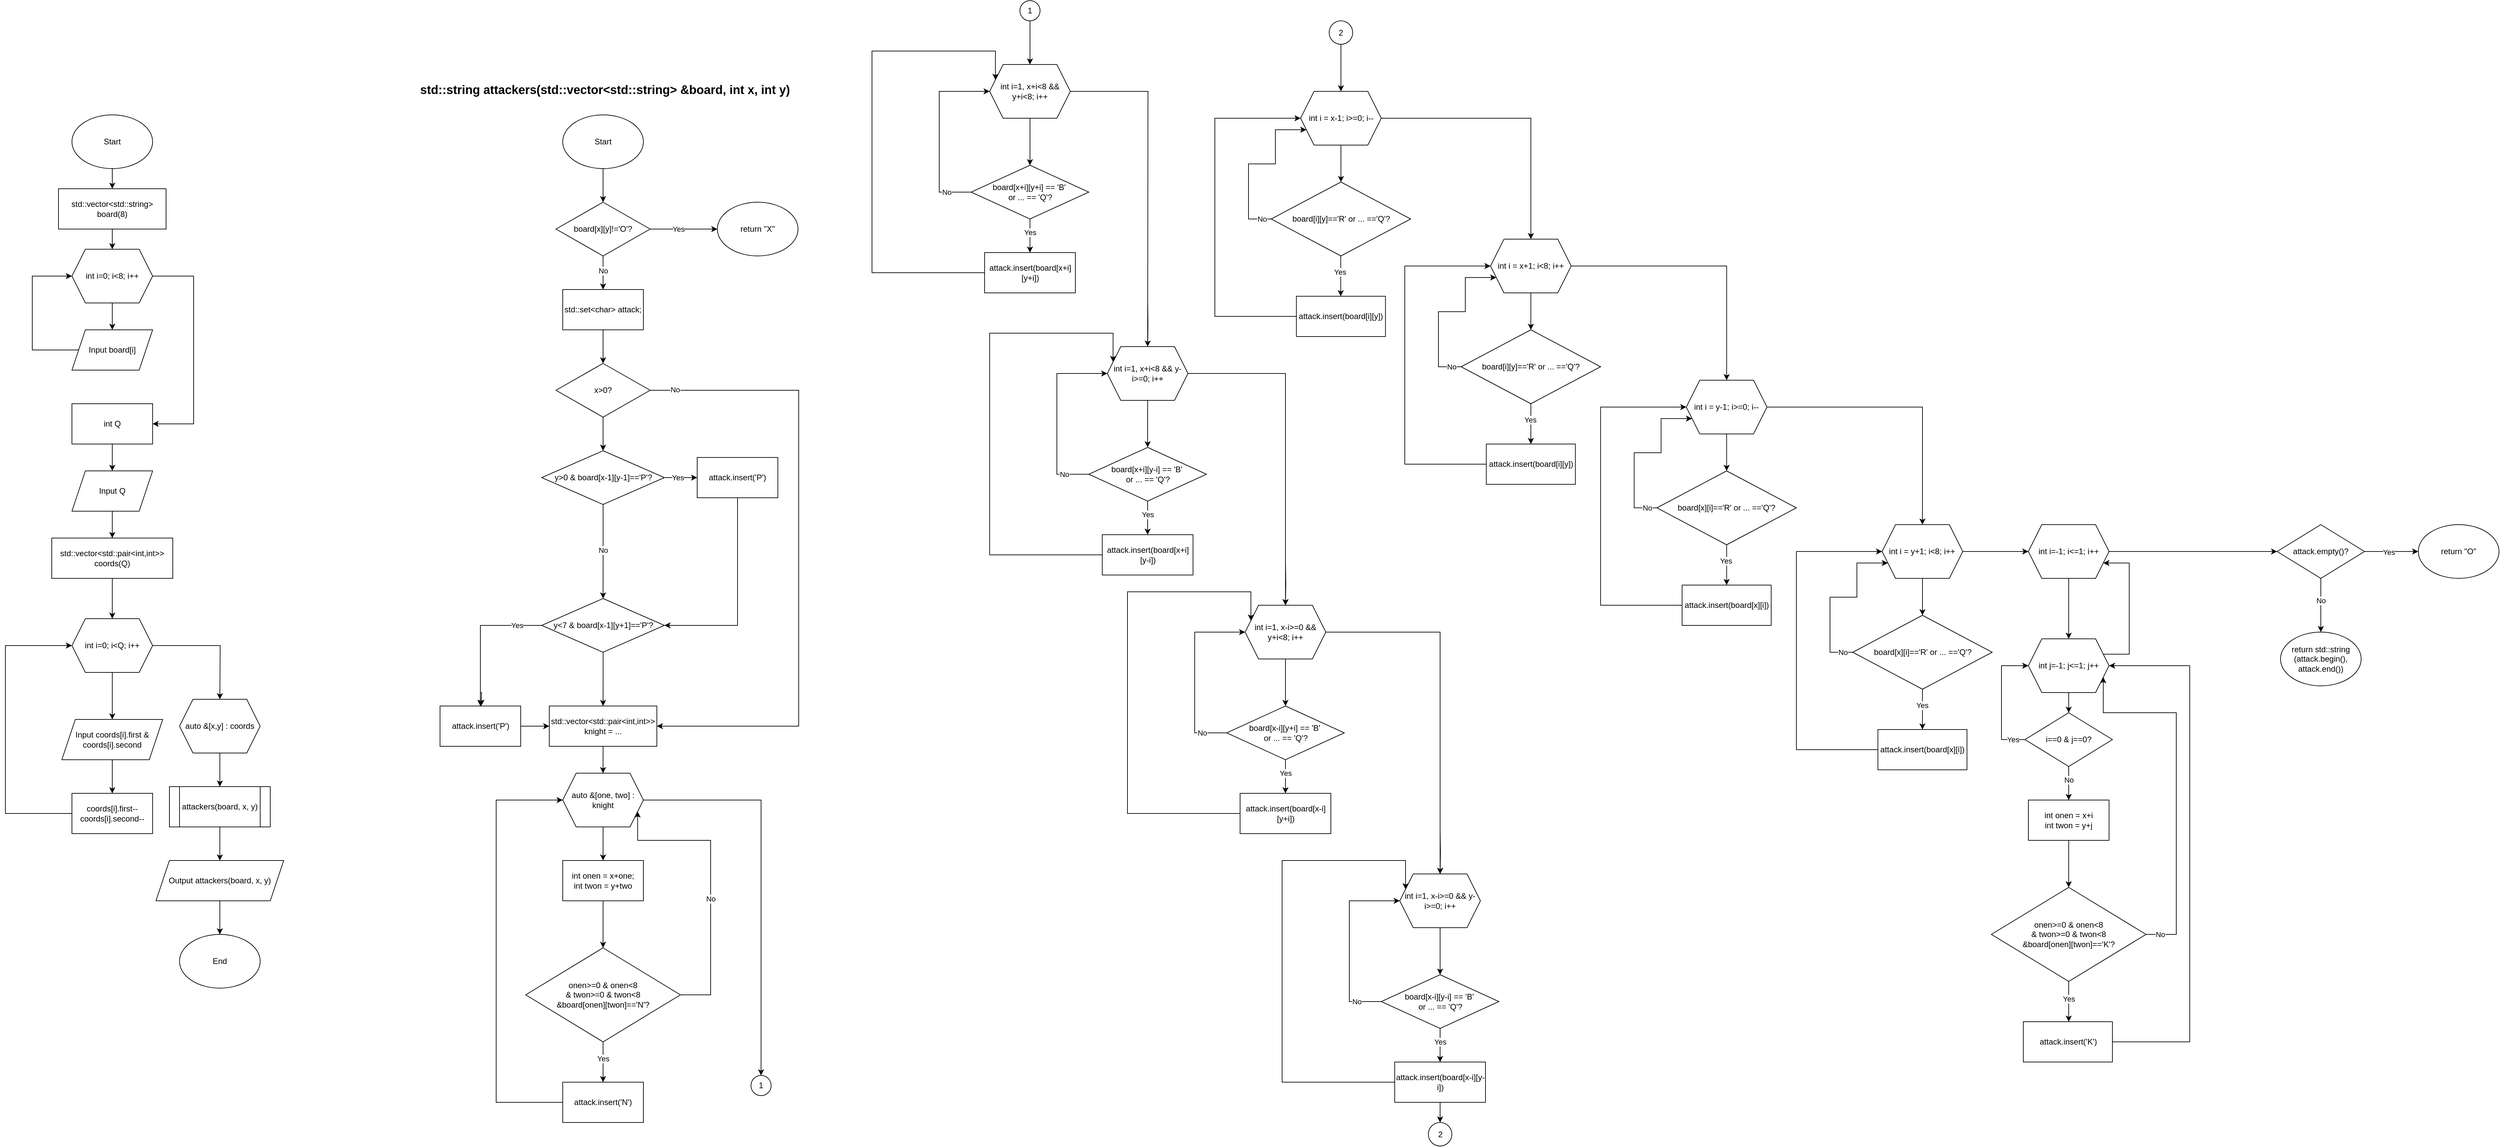 <mxfile version="24.8.8">
  <diagram name="Сторінка-1" id="0hdriCNylg0J70wgF8Mk">
    <mxGraphModel grid="1" page="1" gridSize="10" guides="1" tooltips="1" connect="1" arrows="1" fold="1" pageScale="1" pageWidth="827" pageHeight="1169" math="0" shadow="0">
      <root>
        <mxCell id="0" />
        <mxCell id="1" parent="0" />
        <mxCell id="BPXdv4qKAqIuUl87QLlF-4" value="" style="edgeStyle=orthogonalEdgeStyle;rounded=0;orthogonalLoop=1;jettySize=auto;html=1;entryX=0.5;entryY=0;entryDx=0;entryDy=0;" edge="1" parent="1" source="BPXdv4qKAqIuUl87QLlF-2" target="BPXdv4qKAqIuUl87QLlF-7">
          <mxGeometry relative="1" as="geometry" />
        </mxCell>
        <mxCell id="BPXdv4qKAqIuUl87QLlF-2" value="Start" style="ellipse;whiteSpace=wrap;html=1;" vertex="1" parent="1">
          <mxGeometry x="340" y="10" width="120" height="80" as="geometry" />
        </mxCell>
        <mxCell id="BPXdv4qKAqIuUl87QLlF-6" value="" style="edgeStyle=orthogonalEdgeStyle;rounded=0;orthogonalLoop=1;jettySize=auto;html=1;" edge="1" parent="1" source="BPXdv4qKAqIuUl87QLlF-3" target="BPXdv4qKAqIuUl87QLlF-5">
          <mxGeometry relative="1" as="geometry" />
        </mxCell>
        <mxCell id="BPXdv4qKAqIuUl87QLlF-10" style="edgeStyle=orthogonalEdgeStyle;rounded=0;orthogonalLoop=1;jettySize=auto;html=1;" edge="1" parent="1" source="BPXdv4qKAqIuUl87QLlF-3" target="BPXdv4qKAqIuUl87QLlF-11">
          <mxGeometry relative="1" as="geometry">
            <mxPoint x="440" y="480" as="targetPoint" />
            <Array as="points">
              <mxPoint x="521" y="250" />
            </Array>
          </mxGeometry>
        </mxCell>
        <mxCell id="BPXdv4qKAqIuUl87QLlF-3" value="int i=0; i&amp;lt;8; i++" style="shape=hexagon;perimeter=hexagonPerimeter2;whiteSpace=wrap;html=1;fixedSize=1;" vertex="1" parent="1">
          <mxGeometry x="340" y="210" width="120" height="80" as="geometry" />
        </mxCell>
        <mxCell id="BPXdv4qKAqIuUl87QLlF-9" style="edgeStyle=orthogonalEdgeStyle;rounded=0;orthogonalLoop=1;jettySize=auto;html=1;entryX=0;entryY=0.5;entryDx=0;entryDy=0;" edge="1" parent="1" source="BPXdv4qKAqIuUl87QLlF-5" target="BPXdv4qKAqIuUl87QLlF-3">
          <mxGeometry relative="1" as="geometry">
            <mxPoint x="280" y="240" as="targetPoint" />
            <Array as="points">
              <mxPoint x="281" y="360" />
              <mxPoint x="281" y="250" />
            </Array>
          </mxGeometry>
        </mxCell>
        <mxCell id="BPXdv4qKAqIuUl87QLlF-5" value="Input board[i]" style="shape=parallelogram;perimeter=parallelogramPerimeter;whiteSpace=wrap;html=1;fixedSize=1;" vertex="1" parent="1">
          <mxGeometry x="340" y="330" width="120" height="60" as="geometry" />
        </mxCell>
        <mxCell id="BPXdv4qKAqIuUl87QLlF-8" value="" style="edgeStyle=orthogonalEdgeStyle;rounded=0;orthogonalLoop=1;jettySize=auto;html=1;" edge="1" parent="1" source="BPXdv4qKAqIuUl87QLlF-7" target="BPXdv4qKAqIuUl87QLlF-3">
          <mxGeometry relative="1" as="geometry" />
        </mxCell>
        <mxCell id="BPXdv4qKAqIuUl87QLlF-7" value="std::vector&amp;lt;std::string&amp;gt; board(8)" style="rounded=0;whiteSpace=wrap;html=1;" vertex="1" parent="1">
          <mxGeometry x="320" y="120" width="160" height="60" as="geometry" />
        </mxCell>
        <mxCell id="BPXdv4qKAqIuUl87QLlF-13" value="" style="edgeStyle=orthogonalEdgeStyle;rounded=0;orthogonalLoop=1;jettySize=auto;html=1;" edge="1" parent="1" source="BPXdv4qKAqIuUl87QLlF-11" target="BPXdv4qKAqIuUl87QLlF-12">
          <mxGeometry relative="1" as="geometry" />
        </mxCell>
        <mxCell id="BPXdv4qKAqIuUl87QLlF-11" value="int Q" style="rounded=0;whiteSpace=wrap;html=1;" vertex="1" parent="1">
          <mxGeometry x="340" y="440" width="120" height="60" as="geometry" />
        </mxCell>
        <mxCell id="BPXdv4qKAqIuUl87QLlF-15" value="" style="edgeStyle=orthogonalEdgeStyle;rounded=0;orthogonalLoop=1;jettySize=auto;html=1;" edge="1" parent="1" source="BPXdv4qKAqIuUl87QLlF-12" target="BPXdv4qKAqIuUl87QLlF-14">
          <mxGeometry relative="1" as="geometry" />
        </mxCell>
        <mxCell id="BPXdv4qKAqIuUl87QLlF-12" value="Input Q" style="shape=parallelogram;perimeter=parallelogramPerimeter;whiteSpace=wrap;html=1;fixedSize=1;" vertex="1" parent="1">
          <mxGeometry x="340" y="540" width="120" height="60" as="geometry" />
        </mxCell>
        <mxCell id="BPXdv4qKAqIuUl87QLlF-17" value="" style="edgeStyle=orthogonalEdgeStyle;rounded=0;orthogonalLoop=1;jettySize=auto;html=1;" edge="1" parent="1" source="BPXdv4qKAqIuUl87QLlF-14" target="BPXdv4qKAqIuUl87QLlF-16">
          <mxGeometry relative="1" as="geometry" />
        </mxCell>
        <mxCell id="BPXdv4qKAqIuUl87QLlF-14" value="std::vector&amp;lt;std::pair&amp;lt;int,int&amp;gt;&amp;gt; coords(Q)" style="rounded=0;whiteSpace=wrap;html=1;" vertex="1" parent="1">
          <mxGeometry x="310" y="640" width="180" height="60" as="geometry" />
        </mxCell>
        <mxCell id="BPXdv4qKAqIuUl87QLlF-19" value="" style="edgeStyle=orthogonalEdgeStyle;rounded=0;orthogonalLoop=1;jettySize=auto;html=1;" edge="1" parent="1" source="BPXdv4qKAqIuUl87QLlF-16" target="BPXdv4qKAqIuUl87QLlF-18">
          <mxGeometry relative="1" as="geometry" />
        </mxCell>
        <mxCell id="BPXdv4qKAqIuUl87QLlF-23" style="edgeStyle=orthogonalEdgeStyle;rounded=0;orthogonalLoop=1;jettySize=auto;html=1;" edge="1" parent="1" source="BPXdv4qKAqIuUl87QLlF-16">
          <mxGeometry relative="1" as="geometry">
            <mxPoint x="560" y="880" as="targetPoint" />
          </mxGeometry>
        </mxCell>
        <mxCell id="BPXdv4qKAqIuUl87QLlF-16" value="int i=0; i&amp;lt;Q; i++" style="shape=hexagon;perimeter=hexagonPerimeter2;whiteSpace=wrap;html=1;fixedSize=1;" vertex="1" parent="1">
          <mxGeometry x="340" y="760" width="120" height="80" as="geometry" />
        </mxCell>
        <mxCell id="BPXdv4qKAqIuUl87QLlF-21" value="" style="edgeStyle=orthogonalEdgeStyle;rounded=0;orthogonalLoop=1;jettySize=auto;html=1;" edge="1" parent="1" source="BPXdv4qKAqIuUl87QLlF-18" target="BPXdv4qKAqIuUl87QLlF-20">
          <mxGeometry relative="1" as="geometry" />
        </mxCell>
        <mxCell id="BPXdv4qKAqIuUl87QLlF-18" value="Input coords[i].first &amp;amp; coords[i].second" style="shape=parallelogram;perimeter=parallelogramPerimeter;whiteSpace=wrap;html=1;fixedSize=1;" vertex="1" parent="1">
          <mxGeometry x="325" y="910" width="150" height="60" as="geometry" />
        </mxCell>
        <mxCell id="BPXdv4qKAqIuUl87QLlF-22" style="edgeStyle=orthogonalEdgeStyle;rounded=0;orthogonalLoop=1;jettySize=auto;html=1;entryX=0;entryY=0.5;entryDx=0;entryDy=0;" edge="1" parent="1" source="BPXdv4qKAqIuUl87QLlF-20" target="BPXdv4qKAqIuUl87QLlF-16">
          <mxGeometry relative="1" as="geometry">
            <mxPoint x="240" y="800" as="targetPoint" />
            <Array as="points">
              <mxPoint x="241" y="1050" />
              <mxPoint x="241" y="800" />
            </Array>
          </mxGeometry>
        </mxCell>
        <mxCell id="BPXdv4qKAqIuUl87QLlF-20" value="&lt;div&gt;coords[i].first--&lt;/div&gt;&lt;div&gt;coords[i].second--&lt;br&gt;&lt;/div&gt;" style="rounded=0;whiteSpace=wrap;html=1;" vertex="1" parent="1">
          <mxGeometry x="340" y="1020" width="120" height="60" as="geometry" />
        </mxCell>
        <mxCell id="BPXdv4qKAqIuUl87QLlF-25" style="edgeStyle=orthogonalEdgeStyle;rounded=0;orthogonalLoop=1;jettySize=auto;html=1;" edge="1" parent="1" source="BPXdv4qKAqIuUl87QLlF-24" target="BPXdv4qKAqIuUl87QLlF-26">
          <mxGeometry relative="1" as="geometry">
            <mxPoint x="560" y="1020" as="targetPoint" />
          </mxGeometry>
        </mxCell>
        <mxCell id="BPXdv4qKAqIuUl87QLlF-24" value="auto &amp;amp;[x,y] : coords" style="shape=hexagon;perimeter=hexagonPerimeter2;whiteSpace=wrap;html=1;fixedSize=1;" vertex="1" parent="1">
          <mxGeometry x="500" y="880" width="120" height="80" as="geometry" />
        </mxCell>
        <mxCell id="BPXdv4qKAqIuUl87QLlF-28" value="" style="edgeStyle=orthogonalEdgeStyle;rounded=0;orthogonalLoop=1;jettySize=auto;html=1;" edge="1" parent="1" source="BPXdv4qKAqIuUl87QLlF-26" target="BPXdv4qKAqIuUl87QLlF-27">
          <mxGeometry relative="1" as="geometry" />
        </mxCell>
        <mxCell id="BPXdv4qKAqIuUl87QLlF-26" value="attackers(board, x, y)" style="shape=process;whiteSpace=wrap;html=1;backgroundOutline=1;" vertex="1" parent="1">
          <mxGeometry x="485" y="1010" width="150" height="60" as="geometry" />
        </mxCell>
        <mxCell id="BPXdv4qKAqIuUl87QLlF-30" value="" style="edgeStyle=orthogonalEdgeStyle;rounded=0;orthogonalLoop=1;jettySize=auto;html=1;" edge="1" parent="1" source="BPXdv4qKAqIuUl87QLlF-27" target="BPXdv4qKAqIuUl87QLlF-29">
          <mxGeometry relative="1" as="geometry" />
        </mxCell>
        <mxCell id="BPXdv4qKAqIuUl87QLlF-27" value="Output&amp;nbsp;attackers(board, x, y) " style="shape=parallelogram;perimeter=parallelogramPerimeter;whiteSpace=wrap;html=1;fixedSize=1;" vertex="1" parent="1">
          <mxGeometry x="465" y="1120" width="190" height="60" as="geometry" />
        </mxCell>
        <mxCell id="BPXdv4qKAqIuUl87QLlF-29" value="End" style="ellipse;whiteSpace=wrap;html=1;" vertex="1" parent="1">
          <mxGeometry x="500" y="1230" width="120" height="80" as="geometry" />
        </mxCell>
        <mxCell id="BPXdv4qKAqIuUl87QLlF-31" value="&lt;font size=&quot;1&quot;&gt;&lt;b style=&quot;font-size: 18px;&quot;&gt;&amp;nbsp;std::string attackers(std::vector&amp;lt;std::string&amp;gt; &amp;amp;board, int x, int y)&lt;/b&gt;&lt;/font&gt;" style="text;html=1;align=center;verticalAlign=middle;resizable=0;points=[];autosize=1;strokeColor=none;fillColor=none;" vertex="1" parent="1">
          <mxGeometry x="840" y="-47" width="580" height="40" as="geometry" />
        </mxCell>
        <mxCell id="BPXdv4qKAqIuUl87QLlF-34" value="" style="edgeStyle=orthogonalEdgeStyle;rounded=0;orthogonalLoop=1;jettySize=auto;html=1;" edge="1" parent="1" source="BPXdv4qKAqIuUl87QLlF-32" target="BPXdv4qKAqIuUl87QLlF-33">
          <mxGeometry relative="1" as="geometry" />
        </mxCell>
        <mxCell id="BPXdv4qKAqIuUl87QLlF-32" value="Start" style="ellipse;whiteSpace=wrap;html=1;" vertex="1" parent="1">
          <mxGeometry x="1070" y="10" width="120" height="80" as="geometry" />
        </mxCell>
        <mxCell id="BPXdv4qKAqIuUl87QLlF-35" style="edgeStyle=orthogonalEdgeStyle;rounded=0;orthogonalLoop=1;jettySize=auto;html=1;" edge="1" parent="1" source="BPXdv4qKAqIuUl87QLlF-33">
          <mxGeometry relative="1" as="geometry">
            <mxPoint x="1300" y="180" as="targetPoint" />
          </mxGeometry>
        </mxCell>
        <mxCell id="BPXdv4qKAqIuUl87QLlF-37" value="Yes" style="edgeLabel;html=1;align=center;verticalAlign=middle;resizable=0;points=[];" connectable="0" vertex="1" parent="BPXdv4qKAqIuUl87QLlF-35">
          <mxGeometry x="-0.164" relative="1" as="geometry">
            <mxPoint as="offset" />
          </mxGeometry>
        </mxCell>
        <mxCell id="BPXdv4qKAqIuUl87QLlF-39" value="" style="edgeStyle=orthogonalEdgeStyle;rounded=0;orthogonalLoop=1;jettySize=auto;html=1;" edge="1" parent="1" source="BPXdv4qKAqIuUl87QLlF-33" target="BPXdv4qKAqIuUl87QLlF-38">
          <mxGeometry relative="1" as="geometry" />
        </mxCell>
        <mxCell id="BPXdv4qKAqIuUl87QLlF-40" value="No" style="edgeLabel;html=1;align=center;verticalAlign=middle;resizable=0;points=[];" connectable="0" vertex="1" parent="BPXdv4qKAqIuUl87QLlF-39">
          <mxGeometry x="-0.12" relative="1" as="geometry">
            <mxPoint as="offset" />
          </mxGeometry>
        </mxCell>
        <mxCell id="BPXdv4qKAqIuUl87QLlF-33" value="board[x][y]!=&#39;O&#39;?" style="rhombus;whiteSpace=wrap;html=1;" vertex="1" parent="1">
          <mxGeometry x="1060" y="140" width="140" height="80" as="geometry" />
        </mxCell>
        <mxCell id="BPXdv4qKAqIuUl87QLlF-36" value="return &quot;X&quot;" style="ellipse;whiteSpace=wrap;html=1;" vertex="1" parent="1">
          <mxGeometry x="1300" y="140" width="120" height="80" as="geometry" />
        </mxCell>
        <mxCell id="BPXdv4qKAqIuUl87QLlF-42" value="" style="edgeStyle=orthogonalEdgeStyle;rounded=0;orthogonalLoop=1;jettySize=auto;html=1;" edge="1" parent="1" source="BPXdv4qKAqIuUl87QLlF-38" target="BPXdv4qKAqIuUl87QLlF-41">
          <mxGeometry relative="1" as="geometry" />
        </mxCell>
        <mxCell id="BPXdv4qKAqIuUl87QLlF-38" value="std::set&amp;lt;char&amp;gt; attack;" style="rounded=0;whiteSpace=wrap;html=1;" vertex="1" parent="1">
          <mxGeometry x="1070" y="270" width="120" height="60" as="geometry" />
        </mxCell>
        <mxCell id="BPXdv4qKAqIuUl87QLlF-44" style="edgeStyle=orthogonalEdgeStyle;rounded=0;orthogonalLoop=1;jettySize=auto;html=1;entryX=0.5;entryY=0;entryDx=0;entryDy=0;" edge="1" parent="1" source="BPXdv4qKAqIuUl87QLlF-41" target="BPXdv4qKAqIuUl87QLlF-43">
          <mxGeometry relative="1" as="geometry" />
        </mxCell>
        <mxCell id="I1TNnB7yJvNzlQKoEvI7-1" style="edgeStyle=orthogonalEdgeStyle;rounded=0;orthogonalLoop=1;jettySize=auto;html=1;entryX=1;entryY=0.5;entryDx=0;entryDy=0;" edge="1" parent="1" source="BPXdv4qKAqIuUl87QLlF-41" target="BPXdv4qKAqIuUl87QLlF-57">
          <mxGeometry relative="1" as="geometry">
            <mxPoint x="1420" y="940" as="targetPoint" />
            <Array as="points">
              <mxPoint x="1421" y="420" />
              <mxPoint x="1421" y="920" />
            </Array>
          </mxGeometry>
        </mxCell>
        <mxCell id="I1TNnB7yJvNzlQKoEvI7-2" value="No" style="edgeLabel;html=1;align=center;verticalAlign=middle;resizable=0;points=[];" connectable="0" vertex="1" parent="I1TNnB7yJvNzlQKoEvI7-1">
          <mxGeometry x="-0.922" y="1" relative="1" as="geometry">
            <mxPoint as="offset" />
          </mxGeometry>
        </mxCell>
        <mxCell id="BPXdv4qKAqIuUl87QLlF-41" value="x&amp;gt;0?" style="rhombus;whiteSpace=wrap;html=1;" vertex="1" parent="1">
          <mxGeometry x="1060" y="380" width="140" height="80" as="geometry" />
        </mxCell>
        <mxCell id="BPXdv4qKAqIuUl87QLlF-45" style="edgeStyle=orthogonalEdgeStyle;rounded=0;orthogonalLoop=1;jettySize=auto;html=1;" edge="1" parent="1" source="BPXdv4qKAqIuUl87QLlF-43" target="BPXdv4qKAqIuUl87QLlF-46">
          <mxGeometry relative="1" as="geometry">
            <mxPoint x="1280" y="550" as="targetPoint" />
          </mxGeometry>
        </mxCell>
        <mxCell id="BPXdv4qKAqIuUl87QLlF-51" value="Yes" style="edgeLabel;html=1;align=center;verticalAlign=middle;resizable=0;points=[];" connectable="0" vertex="1" parent="BPXdv4qKAqIuUl87QLlF-45">
          <mxGeometry x="-0.19" relative="1" as="geometry">
            <mxPoint as="offset" />
          </mxGeometry>
        </mxCell>
        <mxCell id="BPXdv4qKAqIuUl87QLlF-48" style="edgeStyle=orthogonalEdgeStyle;rounded=0;orthogonalLoop=1;jettySize=auto;html=1;" edge="1" parent="1" source="BPXdv4qKAqIuUl87QLlF-43">
          <mxGeometry relative="1" as="geometry">
            <mxPoint x="1130" y="730" as="targetPoint" />
          </mxGeometry>
        </mxCell>
        <mxCell id="BPXdv4qKAqIuUl87QLlF-50" value="No" style="edgeLabel;html=1;align=center;verticalAlign=middle;resizable=0;points=[];" connectable="0" vertex="1" parent="BPXdv4qKAqIuUl87QLlF-48">
          <mxGeometry x="-0.031" relative="1" as="geometry">
            <mxPoint as="offset" />
          </mxGeometry>
        </mxCell>
        <mxCell id="BPXdv4qKAqIuUl87QLlF-43" value="y&amp;gt;0 &amp;amp; board[x-1][y-1]==&#39;P&#39;?" style="rhombus;whiteSpace=wrap;html=1;" vertex="1" parent="1">
          <mxGeometry x="1038.75" y="510" width="182.5" height="80" as="geometry" />
        </mxCell>
        <mxCell id="BPXdv4qKAqIuUl87QLlF-47" style="edgeStyle=orthogonalEdgeStyle;rounded=0;orthogonalLoop=1;jettySize=auto;html=1;entryX=1;entryY=0.5;entryDx=0;entryDy=0;" edge="1" parent="1" source="BPXdv4qKAqIuUl87QLlF-46" target="BPXdv4qKAqIuUl87QLlF-49">
          <mxGeometry relative="1" as="geometry">
            <mxPoint x="1330" y="760" as="targetPoint" />
            <Array as="points">
              <mxPoint x="1330" y="770" />
            </Array>
          </mxGeometry>
        </mxCell>
        <mxCell id="BPXdv4qKAqIuUl87QLlF-46" value="attack.insert(&#39;P&#39;)" style="rounded=0;whiteSpace=wrap;html=1;" vertex="1" parent="1">
          <mxGeometry x="1270" y="520" width="120" height="60" as="geometry" />
        </mxCell>
        <mxCell id="BPXdv4qKAqIuUl87QLlF-52" style="edgeStyle=orthogonalEdgeStyle;rounded=0;orthogonalLoop=1;jettySize=auto;html=1;" edge="1" parent="1" source="BPXdv4qKAqIuUl87QLlF-53">
          <mxGeometry relative="1" as="geometry">
            <mxPoint x="948.75" y="890" as="targetPoint" />
          </mxGeometry>
        </mxCell>
        <mxCell id="BPXdv4qKAqIuUl87QLlF-56" style="edgeStyle=orthogonalEdgeStyle;rounded=0;orthogonalLoop=1;jettySize=auto;html=1;" edge="1" parent="1" source="BPXdv4qKAqIuUl87QLlF-49">
          <mxGeometry relative="1" as="geometry">
            <mxPoint x="1130" y="890" as="targetPoint" />
          </mxGeometry>
        </mxCell>
        <mxCell id="BPXdv4qKAqIuUl87QLlF-49" value="y&amp;lt;7 &amp;amp; board[x-1][y+1]==&#39;P&#39;?" style="rhombus;whiteSpace=wrap;html=1;" vertex="1" parent="1">
          <mxGeometry x="1038.75" y="730" width="182.5" height="80" as="geometry" />
        </mxCell>
        <mxCell id="BPXdv4qKAqIuUl87QLlF-54" value="" style="edgeStyle=orthogonalEdgeStyle;rounded=0;orthogonalLoop=1;jettySize=auto;html=1;exitX=0;exitY=0.5;exitDx=0;exitDy=0;" edge="1" parent="1" source="BPXdv4qKAqIuUl87QLlF-49" target="BPXdv4qKAqIuUl87QLlF-53">
          <mxGeometry relative="1" as="geometry">
            <mxPoint x="948.75" y="890" as="targetPoint" />
            <mxPoint x="1007.5" y="770" as="sourcePoint" />
          </mxGeometry>
        </mxCell>
        <mxCell id="BPXdv4qKAqIuUl87QLlF-55" value="Yes" style="edgeLabel;html=1;align=center;verticalAlign=middle;resizable=0;points=[];" connectable="0" vertex="1" parent="BPXdv4qKAqIuUl87QLlF-54">
          <mxGeometry x="-0.647" relative="1" as="geometry">
            <mxPoint as="offset" />
          </mxGeometry>
        </mxCell>
        <mxCell id="BPXdv4qKAqIuUl87QLlF-58" value="" style="edgeStyle=orthogonalEdgeStyle;rounded=0;orthogonalLoop=1;jettySize=auto;html=1;entryX=0;entryY=0.5;entryDx=0;entryDy=0;" edge="1" parent="1" source="BPXdv4qKAqIuUl87QLlF-53" target="BPXdv4qKAqIuUl87QLlF-57">
          <mxGeometry relative="1" as="geometry">
            <mxPoint x="1039" y="920" as="targetPoint" />
          </mxGeometry>
        </mxCell>
        <mxCell id="BPXdv4qKAqIuUl87QLlF-53" value="attack.insert(&#39;P&#39;)" style="rounded=0;whiteSpace=wrap;html=1;" vertex="1" parent="1">
          <mxGeometry x="887.5" y="890" width="120" height="60" as="geometry" />
        </mxCell>
        <mxCell id="BPXdv4qKAqIuUl87QLlF-60" value="" style="edgeStyle=orthogonalEdgeStyle;rounded=0;orthogonalLoop=1;jettySize=auto;html=1;" edge="1" parent="1" source="BPXdv4qKAqIuUl87QLlF-57" target="BPXdv4qKAqIuUl87QLlF-59">
          <mxGeometry relative="1" as="geometry" />
        </mxCell>
        <mxCell id="BPXdv4qKAqIuUl87QLlF-57" value="std::vector&amp;lt;std::pair&amp;lt;int,int&amp;gt;&amp;gt; knight = ..." style="rounded=0;whiteSpace=wrap;html=1;" vertex="1" parent="1">
          <mxGeometry x="1050" y="890" width="160" height="60" as="geometry" />
        </mxCell>
        <mxCell id="BPXdv4qKAqIuUl87QLlF-61" style="edgeStyle=orthogonalEdgeStyle;rounded=0;orthogonalLoop=1;jettySize=auto;html=1;" edge="1" parent="1" source="BPXdv4qKAqIuUl87QLlF-59" target="BPXdv4qKAqIuUl87QLlF-62">
          <mxGeometry relative="1" as="geometry">
            <mxPoint x="1130" y="1140" as="targetPoint" />
          </mxGeometry>
        </mxCell>
        <mxCell id="BPXdv4qKAqIuUl87QLlF-71" style="edgeStyle=orthogonalEdgeStyle;rounded=0;orthogonalLoop=1;jettySize=auto;html=1;" edge="1" parent="1" source="BPXdv4qKAqIuUl87QLlF-59" target="BPXdv4qKAqIuUl87QLlF-72">
          <mxGeometry relative="1" as="geometry">
            <mxPoint x="1370" y="1470" as="targetPoint" />
          </mxGeometry>
        </mxCell>
        <mxCell id="BPXdv4qKAqIuUl87QLlF-59" value="auto &amp;amp;[one, two] : knight" style="shape=hexagon;perimeter=hexagonPerimeter2;whiteSpace=wrap;html=1;fixedSize=1;" vertex="1" parent="1">
          <mxGeometry x="1070" y="990" width="120" height="80" as="geometry" />
        </mxCell>
        <mxCell id="BPXdv4qKAqIuUl87QLlF-63" style="edgeStyle=orthogonalEdgeStyle;rounded=0;orthogonalLoop=1;jettySize=auto;html=1;" edge="1" parent="1" source="BPXdv4qKAqIuUl87QLlF-62">
          <mxGeometry relative="1" as="geometry">
            <mxPoint x="1130" y="1250" as="targetPoint" />
          </mxGeometry>
        </mxCell>
        <mxCell id="BPXdv4qKAqIuUl87QLlF-62" value="&lt;div&gt;int onen = x+one;&lt;/div&gt;&lt;div&gt;int twon = y+two&lt;br&gt;&lt;/div&gt;" style="rounded=0;whiteSpace=wrap;html=1;" vertex="1" parent="1">
          <mxGeometry x="1070" y="1120" width="120" height="60" as="geometry" />
        </mxCell>
        <mxCell id="BPXdv4qKAqIuUl87QLlF-65" style="edgeStyle=orthogonalEdgeStyle;rounded=0;orthogonalLoop=1;jettySize=auto;html=1;" edge="1" parent="1" source="BPXdv4qKAqIuUl87QLlF-64">
          <mxGeometry relative="1" as="geometry">
            <mxPoint x="1130" y="1450" as="targetPoint" />
          </mxGeometry>
        </mxCell>
        <mxCell id="BPXdv4qKAqIuUl87QLlF-69" value="Yes" style="edgeLabel;html=1;align=center;verticalAlign=middle;resizable=0;points=[];" connectable="0" vertex="1" parent="BPXdv4qKAqIuUl87QLlF-65">
          <mxGeometry x="-0.174" relative="1" as="geometry">
            <mxPoint as="offset" />
          </mxGeometry>
        </mxCell>
        <mxCell id="BPXdv4qKAqIuUl87QLlF-68" style="edgeStyle=orthogonalEdgeStyle;rounded=0;orthogonalLoop=1;jettySize=auto;html=1;entryX=1;entryY=0.75;entryDx=0;entryDy=0;" edge="1" parent="1" source="BPXdv4qKAqIuUl87QLlF-64" target="BPXdv4qKAqIuUl87QLlF-59">
          <mxGeometry relative="1" as="geometry">
            <Array as="points">
              <mxPoint x="1290" y="1320" />
              <mxPoint x="1290" y="1090" />
              <mxPoint x="1181" y="1090" />
            </Array>
          </mxGeometry>
        </mxCell>
        <mxCell id="BPXdv4qKAqIuUl87QLlF-70" value="No" style="edgeLabel;html=1;align=center;verticalAlign=middle;resizable=0;points=[];" connectable="0" vertex="1" parent="BPXdv4qKAqIuUl87QLlF-68">
          <mxGeometry x="-0.117" relative="1" as="geometry">
            <mxPoint as="offset" />
          </mxGeometry>
        </mxCell>
        <mxCell id="BPXdv4qKAqIuUl87QLlF-64" value="&lt;div&gt;onen&amp;gt;=0 &amp;amp; onen&amp;lt;8&lt;/div&gt;&lt;div&gt;&amp;amp; twon&amp;gt;=0 &amp;amp; twon&amp;lt;8&lt;/div&gt;&lt;div&gt;&amp;amp;board[onen][twon]==&#39;N&#39;?&lt;br&gt;&lt;/div&gt;" style="rhombus;whiteSpace=wrap;html=1;" vertex="1" parent="1">
          <mxGeometry x="1015" y="1250" width="230" height="140" as="geometry" />
        </mxCell>
        <mxCell id="BPXdv4qKAqIuUl87QLlF-67" style="edgeStyle=orthogonalEdgeStyle;rounded=0;orthogonalLoop=1;jettySize=auto;html=1;entryX=0;entryY=0.5;entryDx=0;entryDy=0;" edge="1" parent="1" source="BPXdv4qKAqIuUl87QLlF-66" target="BPXdv4qKAqIuUl87QLlF-59">
          <mxGeometry relative="1" as="geometry">
            <mxPoint x="970" y="1040" as="targetPoint" />
            <Array as="points">
              <mxPoint x="971" y="1480" />
              <mxPoint x="971" y="1030" />
            </Array>
          </mxGeometry>
        </mxCell>
        <mxCell id="BPXdv4qKAqIuUl87QLlF-66" value="attack.insert(&#39;N&#39;)" style="rounded=0;whiteSpace=wrap;html=1;" vertex="1" parent="1">
          <mxGeometry x="1070" y="1450" width="120" height="60" as="geometry" />
        </mxCell>
        <mxCell id="BPXdv4qKAqIuUl87QLlF-72" value="1" style="ellipse;whiteSpace=wrap;html=1;aspect=fixed;" vertex="1" parent="1">
          <mxGeometry x="1350" y="1440" width="30" height="30" as="geometry" />
        </mxCell>
        <mxCell id="BPXdv4qKAqIuUl87QLlF-76" value="" style="edgeStyle=orthogonalEdgeStyle;rounded=0;orthogonalLoop=1;jettySize=auto;html=1;" edge="1" parent="1" source="BPXdv4qKAqIuUl87QLlF-74" target="BPXdv4qKAqIuUl87QLlF-75">
          <mxGeometry relative="1" as="geometry" />
        </mxCell>
        <mxCell id="BPXdv4qKAqIuUl87QLlF-74" value="1" style="ellipse;whiteSpace=wrap;html=1;aspect=fixed;" vertex="1" parent="1">
          <mxGeometry x="1750" y="-160" width="30" height="30" as="geometry" />
        </mxCell>
        <mxCell id="BPXdv4qKAqIuUl87QLlF-77" style="edgeStyle=orthogonalEdgeStyle;rounded=0;orthogonalLoop=1;jettySize=auto;html=1;" edge="1" parent="1" source="BPXdv4qKAqIuUl87QLlF-75">
          <mxGeometry relative="1" as="geometry">
            <mxPoint x="1765" y="85" as="targetPoint" />
          </mxGeometry>
        </mxCell>
        <mxCell id="BPXdv4qKAqIuUl87QLlF-85" style="edgeStyle=orthogonalEdgeStyle;rounded=0;orthogonalLoop=1;jettySize=auto;html=1;" edge="1" parent="1" source="BPXdv4qKAqIuUl87QLlF-75">
          <mxGeometry relative="1" as="geometry">
            <mxPoint x="1940.0" y="365" as="targetPoint" />
          </mxGeometry>
        </mxCell>
        <mxCell id="BPXdv4qKAqIuUl87QLlF-75" value="int i=1, x+i&amp;lt;8 &amp;amp;&amp;amp; y+i&amp;lt;8; i++" style="shape=hexagon;perimeter=hexagonPerimeter2;whiteSpace=wrap;html=1;fixedSize=1;" vertex="1" parent="1">
          <mxGeometry x="1705" y="-65" width="120" height="80" as="geometry" />
        </mxCell>
        <mxCell id="BPXdv4qKAqIuUl87QLlF-79" style="edgeStyle=orthogonalEdgeStyle;rounded=0;orthogonalLoop=1;jettySize=auto;html=1;" edge="1" parent="1" source="BPXdv4qKAqIuUl87QLlF-78">
          <mxGeometry relative="1" as="geometry">
            <mxPoint x="1765" y="215" as="targetPoint" />
          </mxGeometry>
        </mxCell>
        <mxCell id="BPXdv4qKAqIuUl87QLlF-84" value="Yes" style="edgeLabel;html=1;align=center;verticalAlign=middle;resizable=0;points=[];" connectable="0" vertex="1" parent="BPXdv4qKAqIuUl87QLlF-79">
          <mxGeometry x="-0.226" relative="1" as="geometry">
            <mxPoint as="offset" />
          </mxGeometry>
        </mxCell>
        <mxCell id="BPXdv4qKAqIuUl87QLlF-81" style="edgeStyle=orthogonalEdgeStyle;rounded=0;orthogonalLoop=1;jettySize=auto;html=1;entryX=0;entryY=0.5;entryDx=0;entryDy=0;" edge="1" parent="1" source="BPXdv4qKAqIuUl87QLlF-78" target="BPXdv4qKAqIuUl87QLlF-75">
          <mxGeometry relative="1" as="geometry">
            <mxPoint x="1650" y="-25" as="targetPoint" />
            <Array as="points">
              <mxPoint x="1630" y="125" />
              <mxPoint x="1630" y="-25" />
            </Array>
          </mxGeometry>
        </mxCell>
        <mxCell id="BPXdv4qKAqIuUl87QLlF-83" value="No" style="edgeLabel;html=1;align=center;verticalAlign=middle;resizable=0;points=[];" connectable="0" vertex="1" parent="BPXdv4qKAqIuUl87QLlF-81">
          <mxGeometry x="-0.727" relative="1" as="geometry">
            <mxPoint as="offset" />
          </mxGeometry>
        </mxCell>
        <mxCell id="BPXdv4qKAqIuUl87QLlF-78" value="&lt;div&gt;board[x+i][y+i] == &#39;B&#39;&amp;nbsp;&lt;/div&gt;&lt;div&gt;or ... == &#39;Q&#39;?&lt;/div&gt;" style="rhombus;whiteSpace=wrap;html=1;" vertex="1" parent="1">
          <mxGeometry x="1677.5" y="85" width="175" height="80" as="geometry" />
        </mxCell>
        <mxCell id="BPXdv4qKAqIuUl87QLlF-82" style="edgeStyle=orthogonalEdgeStyle;rounded=0;orthogonalLoop=1;jettySize=auto;html=1;entryX=0;entryY=0.25;entryDx=0;entryDy=0;" edge="1" parent="1" source="BPXdv4qKAqIuUl87QLlF-80" target="BPXdv4qKAqIuUl87QLlF-75">
          <mxGeometry relative="1" as="geometry">
            <mxPoint x="1580" y="-125" as="targetPoint" />
            <Array as="points">
              <mxPoint x="1530" y="245" />
              <mxPoint x="1530" y="-85" />
              <mxPoint x="1714" y="-85" />
            </Array>
          </mxGeometry>
        </mxCell>
        <mxCell id="BPXdv4qKAqIuUl87QLlF-80" value="attack.insert(board[x+i][y+i])" style="rounded=0;whiteSpace=wrap;html=1;" vertex="1" parent="1">
          <mxGeometry x="1697.5" y="215" width="135" height="60" as="geometry" />
        </mxCell>
        <mxCell id="BPXdv4qKAqIuUl87QLlF-86" value="" style="edgeStyle=orthogonalEdgeStyle;rounded=0;orthogonalLoop=1;jettySize=auto;html=1;" edge="1" parent="1" target="BPXdv4qKAqIuUl87QLlF-88">
          <mxGeometry relative="1" as="geometry">
            <mxPoint x="1940" y="290" as="sourcePoint" />
          </mxGeometry>
        </mxCell>
        <mxCell id="BPXdv4qKAqIuUl87QLlF-87" style="edgeStyle=orthogonalEdgeStyle;rounded=0;orthogonalLoop=1;jettySize=auto;html=1;" edge="1" parent="1" source="BPXdv4qKAqIuUl87QLlF-88">
          <mxGeometry relative="1" as="geometry">
            <mxPoint x="1940" y="505" as="targetPoint" />
          </mxGeometry>
        </mxCell>
        <mxCell id="BPXdv4qKAqIuUl87QLlF-106" style="edgeStyle=orthogonalEdgeStyle;rounded=0;orthogonalLoop=1;jettySize=auto;html=1;entryX=0.5;entryY=0;entryDx=0;entryDy=0;" edge="1" parent="1" source="BPXdv4qKAqIuUl87QLlF-88" target="BPXdv4qKAqIuUl87QLlF-98">
          <mxGeometry relative="1" as="geometry" />
        </mxCell>
        <mxCell id="BPXdv4qKAqIuUl87QLlF-88" value="int i=1, x+i&amp;lt;8 &amp;amp;&amp;amp; y-i&amp;gt;=0; i++" style="shape=hexagon;perimeter=hexagonPerimeter2;whiteSpace=wrap;html=1;fixedSize=1;" vertex="1" parent="1">
          <mxGeometry x="1880" y="355" width="120" height="80" as="geometry" />
        </mxCell>
        <mxCell id="BPXdv4qKAqIuUl87QLlF-89" style="edgeStyle=orthogonalEdgeStyle;rounded=0;orthogonalLoop=1;jettySize=auto;html=1;" edge="1" parent="1" source="BPXdv4qKAqIuUl87QLlF-93">
          <mxGeometry relative="1" as="geometry">
            <mxPoint x="1940" y="635" as="targetPoint" />
          </mxGeometry>
        </mxCell>
        <mxCell id="BPXdv4qKAqIuUl87QLlF-90" value="Yes" style="edgeLabel;html=1;align=center;verticalAlign=middle;resizable=0;points=[];" connectable="0" vertex="1" parent="BPXdv4qKAqIuUl87QLlF-89">
          <mxGeometry x="-0.226" relative="1" as="geometry">
            <mxPoint as="offset" />
          </mxGeometry>
        </mxCell>
        <mxCell id="BPXdv4qKAqIuUl87QLlF-91" style="edgeStyle=orthogonalEdgeStyle;rounded=0;orthogonalLoop=1;jettySize=auto;html=1;entryX=0;entryY=0.5;entryDx=0;entryDy=0;" edge="1" parent="1" source="BPXdv4qKAqIuUl87QLlF-93" target="BPXdv4qKAqIuUl87QLlF-88">
          <mxGeometry relative="1" as="geometry">
            <mxPoint x="1825" y="395" as="targetPoint" />
            <Array as="points">
              <mxPoint x="1805" y="545" />
              <mxPoint x="1805" y="395" />
            </Array>
          </mxGeometry>
        </mxCell>
        <mxCell id="BPXdv4qKAqIuUl87QLlF-92" value="No" style="edgeLabel;html=1;align=center;verticalAlign=middle;resizable=0;points=[];" connectable="0" vertex="1" parent="BPXdv4qKAqIuUl87QLlF-91">
          <mxGeometry x="-0.727" relative="1" as="geometry">
            <mxPoint as="offset" />
          </mxGeometry>
        </mxCell>
        <mxCell id="BPXdv4qKAqIuUl87QLlF-93" value="&lt;div&gt;board[x+i][y-i] == &#39;B&#39;&amp;nbsp;&lt;/div&gt;&lt;div&gt;or ... == &#39;Q&#39;?&lt;/div&gt;" style="rhombus;whiteSpace=wrap;html=1;" vertex="1" parent="1">
          <mxGeometry x="1852.5" y="505" width="175" height="80" as="geometry" />
        </mxCell>
        <mxCell id="BPXdv4qKAqIuUl87QLlF-94" style="edgeStyle=orthogonalEdgeStyle;rounded=0;orthogonalLoop=1;jettySize=auto;html=1;entryX=0;entryY=0.25;entryDx=0;entryDy=0;" edge="1" parent="1" source="BPXdv4qKAqIuUl87QLlF-95" target="BPXdv4qKAqIuUl87QLlF-88">
          <mxGeometry relative="1" as="geometry">
            <mxPoint x="1755" y="295" as="targetPoint" />
            <Array as="points">
              <mxPoint x="1705" y="665" />
              <mxPoint x="1705" y="335" />
              <mxPoint x="1889" y="335" />
            </Array>
          </mxGeometry>
        </mxCell>
        <mxCell id="BPXdv4qKAqIuUl87QLlF-95" value="attack.insert(board[x+i][y-i])" style="rounded=0;whiteSpace=wrap;html=1;" vertex="1" parent="1">
          <mxGeometry x="1872.5" y="635" width="135" height="60" as="geometry" />
        </mxCell>
        <mxCell id="BPXdv4qKAqIuUl87QLlF-96" value="" style="edgeStyle=orthogonalEdgeStyle;rounded=0;orthogonalLoop=1;jettySize=auto;html=1;" edge="1" parent="1" target="BPXdv4qKAqIuUl87QLlF-98">
          <mxGeometry relative="1" as="geometry">
            <mxPoint x="2145" y="675" as="sourcePoint" />
          </mxGeometry>
        </mxCell>
        <mxCell id="BPXdv4qKAqIuUl87QLlF-97" style="edgeStyle=orthogonalEdgeStyle;rounded=0;orthogonalLoop=1;jettySize=auto;html=1;" edge="1" parent="1" source="BPXdv4qKAqIuUl87QLlF-98">
          <mxGeometry relative="1" as="geometry">
            <mxPoint x="2145" y="890" as="targetPoint" />
          </mxGeometry>
        </mxCell>
        <mxCell id="BPXdv4qKAqIuUl87QLlF-117" style="edgeStyle=orthogonalEdgeStyle;rounded=0;orthogonalLoop=1;jettySize=auto;html=1;entryX=0.5;entryY=0;entryDx=0;entryDy=0;" edge="1" parent="1" source="BPXdv4qKAqIuUl87QLlF-98" target="BPXdv4qKAqIuUl87QLlF-109">
          <mxGeometry relative="1" as="geometry" />
        </mxCell>
        <mxCell id="BPXdv4qKAqIuUl87QLlF-98" value="int i=1, x-i&amp;gt;=0 &amp;amp;&amp;amp; y+i&amp;lt;8; i++" style="shape=hexagon;perimeter=hexagonPerimeter2;whiteSpace=wrap;html=1;fixedSize=1;" vertex="1" parent="1">
          <mxGeometry x="2085" y="740" width="120" height="80" as="geometry" />
        </mxCell>
        <mxCell id="BPXdv4qKAqIuUl87QLlF-99" style="edgeStyle=orthogonalEdgeStyle;rounded=0;orthogonalLoop=1;jettySize=auto;html=1;" edge="1" parent="1" source="BPXdv4qKAqIuUl87QLlF-103">
          <mxGeometry relative="1" as="geometry">
            <mxPoint x="2145" y="1020" as="targetPoint" />
          </mxGeometry>
        </mxCell>
        <mxCell id="BPXdv4qKAqIuUl87QLlF-100" value="Yes" style="edgeLabel;html=1;align=center;verticalAlign=middle;resizable=0;points=[];" connectable="0" vertex="1" parent="BPXdv4qKAqIuUl87QLlF-99">
          <mxGeometry x="-0.226" relative="1" as="geometry">
            <mxPoint as="offset" />
          </mxGeometry>
        </mxCell>
        <mxCell id="BPXdv4qKAqIuUl87QLlF-101" style="edgeStyle=orthogonalEdgeStyle;rounded=0;orthogonalLoop=1;jettySize=auto;html=1;entryX=0;entryY=0.5;entryDx=0;entryDy=0;" edge="1" parent="1" source="BPXdv4qKAqIuUl87QLlF-103" target="BPXdv4qKAqIuUl87QLlF-98">
          <mxGeometry relative="1" as="geometry">
            <mxPoint x="2030" y="780" as="targetPoint" />
            <Array as="points">
              <mxPoint x="2010" y="930" />
              <mxPoint x="2010" y="780" />
            </Array>
          </mxGeometry>
        </mxCell>
        <mxCell id="BPXdv4qKAqIuUl87QLlF-102" value="No" style="edgeLabel;html=1;align=center;verticalAlign=middle;resizable=0;points=[];" connectable="0" vertex="1" parent="BPXdv4qKAqIuUl87QLlF-101">
          <mxGeometry x="-0.727" relative="1" as="geometry">
            <mxPoint as="offset" />
          </mxGeometry>
        </mxCell>
        <mxCell id="BPXdv4qKAqIuUl87QLlF-103" value="&lt;div&gt;board[x-i][y+i] == &#39;B&#39;&amp;nbsp;&lt;/div&gt;&lt;div&gt;or ... == &#39;Q&#39;?&lt;/div&gt;" style="rhombus;whiteSpace=wrap;html=1;" vertex="1" parent="1">
          <mxGeometry x="2057.5" y="890" width="175" height="80" as="geometry" />
        </mxCell>
        <mxCell id="BPXdv4qKAqIuUl87QLlF-104" style="edgeStyle=orthogonalEdgeStyle;rounded=0;orthogonalLoop=1;jettySize=auto;html=1;entryX=0;entryY=0.25;entryDx=0;entryDy=0;" edge="1" parent="1" source="BPXdv4qKAqIuUl87QLlF-105" target="BPXdv4qKAqIuUl87QLlF-98">
          <mxGeometry relative="1" as="geometry">
            <mxPoint x="1960" y="680" as="targetPoint" />
            <Array as="points">
              <mxPoint x="1910" y="1050" />
              <mxPoint x="1910" y="720" />
              <mxPoint x="2094" y="720" />
            </Array>
          </mxGeometry>
        </mxCell>
        <mxCell id="BPXdv4qKAqIuUl87QLlF-105" value="attack.insert(board[x-i][y+i])" style="rounded=0;whiteSpace=wrap;html=1;" vertex="1" parent="1">
          <mxGeometry x="2077.5" y="1020" width="135" height="60" as="geometry" />
        </mxCell>
        <mxCell id="BPXdv4qKAqIuUl87QLlF-107" value="" style="edgeStyle=orthogonalEdgeStyle;rounded=0;orthogonalLoop=1;jettySize=auto;html=1;" edge="1" parent="1" target="BPXdv4qKAqIuUl87QLlF-109">
          <mxGeometry relative="1" as="geometry">
            <mxPoint x="2375" y="1075" as="sourcePoint" />
          </mxGeometry>
        </mxCell>
        <mxCell id="BPXdv4qKAqIuUl87QLlF-108" style="edgeStyle=orthogonalEdgeStyle;rounded=0;orthogonalLoop=1;jettySize=auto;html=1;" edge="1" parent="1" source="BPXdv4qKAqIuUl87QLlF-109">
          <mxGeometry relative="1" as="geometry">
            <mxPoint x="2375" y="1290" as="targetPoint" />
          </mxGeometry>
        </mxCell>
        <mxCell id="BPXdv4qKAqIuUl87QLlF-109" value="int i=1, x-i&amp;gt;=0 &amp;amp;&amp;amp; y-i&amp;gt;=0; i++" style="shape=hexagon;perimeter=hexagonPerimeter2;whiteSpace=wrap;html=1;fixedSize=1;" vertex="1" parent="1">
          <mxGeometry x="2315" y="1140" width="120" height="80" as="geometry" />
        </mxCell>
        <mxCell id="BPXdv4qKAqIuUl87QLlF-110" style="edgeStyle=orthogonalEdgeStyle;rounded=0;orthogonalLoop=1;jettySize=auto;html=1;" edge="1" parent="1" source="BPXdv4qKAqIuUl87QLlF-114">
          <mxGeometry relative="1" as="geometry">
            <mxPoint x="2375" y="1420" as="targetPoint" />
          </mxGeometry>
        </mxCell>
        <mxCell id="BPXdv4qKAqIuUl87QLlF-111" value="Yes" style="edgeLabel;html=1;align=center;verticalAlign=middle;resizable=0;points=[];" connectable="0" vertex="1" parent="BPXdv4qKAqIuUl87QLlF-110">
          <mxGeometry x="-0.226" relative="1" as="geometry">
            <mxPoint as="offset" />
          </mxGeometry>
        </mxCell>
        <mxCell id="BPXdv4qKAqIuUl87QLlF-112" style="edgeStyle=orthogonalEdgeStyle;rounded=0;orthogonalLoop=1;jettySize=auto;html=1;entryX=0;entryY=0.5;entryDx=0;entryDy=0;" edge="1" parent="1" source="BPXdv4qKAqIuUl87QLlF-114" target="BPXdv4qKAqIuUl87QLlF-109">
          <mxGeometry relative="1" as="geometry">
            <mxPoint x="2260" y="1180" as="targetPoint" />
            <Array as="points">
              <mxPoint x="2240" y="1330" />
              <mxPoint x="2240" y="1180" />
            </Array>
          </mxGeometry>
        </mxCell>
        <mxCell id="BPXdv4qKAqIuUl87QLlF-113" value="No" style="edgeLabel;html=1;align=center;verticalAlign=middle;resizable=0;points=[];" connectable="0" vertex="1" parent="BPXdv4qKAqIuUl87QLlF-112">
          <mxGeometry x="-0.727" relative="1" as="geometry">
            <mxPoint as="offset" />
          </mxGeometry>
        </mxCell>
        <mxCell id="BPXdv4qKAqIuUl87QLlF-114" value="&lt;div&gt;board[x-i][y-i] == &#39;B&#39;&amp;nbsp;&lt;/div&gt;&lt;div&gt;or ... == &#39;Q&#39;?&lt;/div&gt;" style="rhombus;whiteSpace=wrap;html=1;" vertex="1" parent="1">
          <mxGeometry x="2287.5" y="1290" width="175" height="80" as="geometry" />
        </mxCell>
        <mxCell id="BPXdv4qKAqIuUl87QLlF-115" style="edgeStyle=orthogonalEdgeStyle;rounded=0;orthogonalLoop=1;jettySize=auto;html=1;entryX=0;entryY=0.25;entryDx=0;entryDy=0;" edge="1" parent="1" source="BPXdv4qKAqIuUl87QLlF-116" target="BPXdv4qKAqIuUl87QLlF-109">
          <mxGeometry relative="1" as="geometry">
            <mxPoint x="2190" y="1080" as="targetPoint" />
            <Array as="points">
              <mxPoint x="2140" y="1450" />
              <mxPoint x="2140" y="1120" />
              <mxPoint x="2324" y="1120" />
            </Array>
          </mxGeometry>
        </mxCell>
        <mxCell id="BPXdv4qKAqIuUl87QLlF-118" style="edgeStyle=orthogonalEdgeStyle;rounded=0;orthogonalLoop=1;jettySize=auto;html=1;" edge="1" parent="1" source="BPXdv4qKAqIuUl87QLlF-116" target="BPXdv4qKAqIuUl87QLlF-119">
          <mxGeometry relative="1" as="geometry">
            <mxPoint x="2375" y="1530" as="targetPoint" />
          </mxGeometry>
        </mxCell>
        <mxCell id="BPXdv4qKAqIuUl87QLlF-116" value="attack.insert(board[x-i][y-i])" style="rounded=0;whiteSpace=wrap;html=1;" vertex="1" parent="1">
          <mxGeometry x="2307.5" y="1420" width="135" height="60" as="geometry" />
        </mxCell>
        <mxCell id="BPXdv4qKAqIuUl87QLlF-119" value="2" style="ellipse;whiteSpace=wrap;html=1;aspect=fixed;" vertex="1" parent="1">
          <mxGeometry x="2357.5" y="1510" width="35" height="35" as="geometry" />
        </mxCell>
        <mxCell id="BPXdv4qKAqIuUl87QLlF-122" value="" style="edgeStyle=orthogonalEdgeStyle;rounded=0;orthogonalLoop=1;jettySize=auto;html=1;" edge="1" parent="1" source="BPXdv4qKAqIuUl87QLlF-120" target="BPXdv4qKAqIuUl87QLlF-121">
          <mxGeometry relative="1" as="geometry" />
        </mxCell>
        <mxCell id="BPXdv4qKAqIuUl87QLlF-120" value="2" style="ellipse;whiteSpace=wrap;html=1;aspect=fixed;" vertex="1" parent="1">
          <mxGeometry x="2210" y="-130" width="35" height="35" as="geometry" />
        </mxCell>
        <mxCell id="BPXdv4qKAqIuUl87QLlF-123" style="edgeStyle=orthogonalEdgeStyle;rounded=0;orthogonalLoop=1;jettySize=auto;html=1;" edge="1" parent="1" source="BPXdv4qKAqIuUl87QLlF-121">
          <mxGeometry relative="1" as="geometry">
            <mxPoint x="2227.5" y="110" as="targetPoint" />
          </mxGeometry>
        </mxCell>
        <mxCell id="BPXdv4qKAqIuUl87QLlF-131" style="edgeStyle=orthogonalEdgeStyle;rounded=0;orthogonalLoop=1;jettySize=auto;html=1;entryX=0.5;entryY=0;entryDx=0;entryDy=0;" edge="1" parent="1" source="BPXdv4qKAqIuUl87QLlF-121" target="BPXdv4qKAqIuUl87QLlF-133">
          <mxGeometry relative="1" as="geometry">
            <mxPoint x="2540" y="180" as="targetPoint" />
            <Array as="points">
              <mxPoint x="2510" y="15" />
            </Array>
          </mxGeometry>
        </mxCell>
        <mxCell id="BPXdv4qKAqIuUl87QLlF-121" value="int i = x-1; i&amp;gt;=0; i--" style="shape=hexagon;perimeter=hexagonPerimeter2;whiteSpace=wrap;html=1;fixedSize=1;" vertex="1" parent="1">
          <mxGeometry x="2167.5" y="-25" width="120" height="80" as="geometry" />
        </mxCell>
        <mxCell id="BPXdv4qKAqIuUl87QLlF-125" style="edgeStyle=orthogonalEdgeStyle;rounded=0;orthogonalLoop=1;jettySize=auto;html=1;" edge="1" parent="1">
          <mxGeometry relative="1" as="geometry">
            <mxPoint x="2227.21" y="280" as="targetPoint" />
            <mxPoint x="2227.21" y="220" as="sourcePoint" />
            <Array as="points">
              <mxPoint x="2227.21" y="255" />
              <mxPoint x="2227.21" y="255" />
            </Array>
          </mxGeometry>
        </mxCell>
        <mxCell id="BPXdv4qKAqIuUl87QLlF-128" value="Yes" style="edgeLabel;html=1;align=center;verticalAlign=middle;resizable=0;points=[];" connectable="0" vertex="1" parent="BPXdv4qKAqIuUl87QLlF-125">
          <mxGeometry x="-0.222" y="-1" relative="1" as="geometry">
            <mxPoint as="offset" />
          </mxGeometry>
        </mxCell>
        <mxCell id="BPXdv4qKAqIuUl87QLlF-129" style="edgeStyle=orthogonalEdgeStyle;rounded=0;orthogonalLoop=1;jettySize=auto;html=1;entryX=0;entryY=0.75;entryDx=0;entryDy=0;" edge="1" parent="1" source="BPXdv4qKAqIuUl87QLlF-124" target="BPXdv4qKAqIuUl87QLlF-121">
          <mxGeometry relative="1" as="geometry">
            <Array as="points">
              <mxPoint x="2090" y="165" />
              <mxPoint x="2090" y="83" />
              <mxPoint x="2130" y="83" />
              <mxPoint x="2130" y="32" />
            </Array>
          </mxGeometry>
        </mxCell>
        <mxCell id="BPXdv4qKAqIuUl87QLlF-130" value="No" style="edgeLabel;html=1;align=center;verticalAlign=middle;resizable=0;points=[];" connectable="0" vertex="1" parent="BPXdv4qKAqIuUl87QLlF-129">
          <mxGeometry x="-0.885" relative="1" as="geometry">
            <mxPoint as="offset" />
          </mxGeometry>
        </mxCell>
        <mxCell id="BPXdv4qKAqIuUl87QLlF-124" value="board[i][y]==&#39;R&#39; or ... ==&#39;Q&#39;?" style="rhombus;whiteSpace=wrap;html=1;" vertex="1" parent="1">
          <mxGeometry x="2123.75" y="110" width="207.5" height="110" as="geometry" />
        </mxCell>
        <mxCell id="BPXdv4qKAqIuUl87QLlF-127" style="edgeStyle=orthogonalEdgeStyle;rounded=0;orthogonalLoop=1;jettySize=auto;html=1;entryX=0;entryY=0.5;entryDx=0;entryDy=0;" edge="1" parent="1" source="BPXdv4qKAqIuUl87QLlF-126" target="BPXdv4qKAqIuUl87QLlF-121">
          <mxGeometry relative="1" as="geometry">
            <Array as="points">
              <mxPoint x="2040" y="310" />
              <mxPoint x="2040" y="15" />
            </Array>
          </mxGeometry>
        </mxCell>
        <mxCell id="BPXdv4qKAqIuUl87QLlF-126" value="attack.insert(board[i][y])" style="rounded=0;whiteSpace=wrap;html=1;" vertex="1" parent="1">
          <mxGeometry x="2161.25" y="280" width="132.5" height="60" as="geometry" />
        </mxCell>
        <mxCell id="BPXdv4qKAqIuUl87QLlF-132" style="edgeStyle=orthogonalEdgeStyle;rounded=0;orthogonalLoop=1;jettySize=auto;html=1;" edge="1" parent="1" source="BPXdv4qKAqIuUl87QLlF-133">
          <mxGeometry relative="1" as="geometry">
            <mxPoint x="2510" y="330" as="targetPoint" />
          </mxGeometry>
        </mxCell>
        <mxCell id="BPXdv4qKAqIuUl87QLlF-150" style="edgeStyle=orthogonalEdgeStyle;rounded=0;orthogonalLoop=1;jettySize=auto;html=1;entryX=0.5;entryY=0;entryDx=0;entryDy=0;" edge="1" parent="1" source="BPXdv4qKAqIuUl87QLlF-133" target="BPXdv4qKAqIuUl87QLlF-142">
          <mxGeometry relative="1" as="geometry" />
        </mxCell>
        <mxCell id="BPXdv4qKAqIuUl87QLlF-133" value="int i = x+1; i&amp;lt;8; i++" style="shape=hexagon;perimeter=hexagonPerimeter2;whiteSpace=wrap;html=1;fixedSize=1;" vertex="1" parent="1">
          <mxGeometry x="2450" y="195" width="120" height="80" as="geometry" />
        </mxCell>
        <mxCell id="BPXdv4qKAqIuUl87QLlF-134" style="edgeStyle=orthogonalEdgeStyle;rounded=0;orthogonalLoop=1;jettySize=auto;html=1;" edge="1" parent="1" source="BPXdv4qKAqIuUl87QLlF-138" target="BPXdv4qKAqIuUl87QLlF-140">
          <mxGeometry relative="1" as="geometry">
            <mxPoint x="2510" y="510" as="targetPoint" />
          </mxGeometry>
        </mxCell>
        <mxCell id="BPXdv4qKAqIuUl87QLlF-135" value="Yes" style="edgeLabel;html=1;align=center;verticalAlign=middle;resizable=0;points=[];" connectable="0" vertex="1" parent="BPXdv4qKAqIuUl87QLlF-134">
          <mxGeometry x="-0.222" y="-1" relative="1" as="geometry">
            <mxPoint as="offset" />
          </mxGeometry>
        </mxCell>
        <mxCell id="BPXdv4qKAqIuUl87QLlF-136" style="edgeStyle=orthogonalEdgeStyle;rounded=0;orthogonalLoop=1;jettySize=auto;html=1;entryX=0;entryY=0.75;entryDx=0;entryDy=0;" edge="1" parent="1" source="BPXdv4qKAqIuUl87QLlF-138" target="BPXdv4qKAqIuUl87QLlF-133">
          <mxGeometry relative="1" as="geometry">
            <Array as="points">
              <mxPoint x="2372.5" y="385" />
              <mxPoint x="2372.5" y="303" />
              <mxPoint x="2412.5" y="303" />
              <mxPoint x="2412.5" y="252" />
            </Array>
          </mxGeometry>
        </mxCell>
        <mxCell id="BPXdv4qKAqIuUl87QLlF-137" value="No" style="edgeLabel;html=1;align=center;verticalAlign=middle;resizable=0;points=[];" connectable="0" vertex="1" parent="BPXdv4qKAqIuUl87QLlF-136">
          <mxGeometry x="-0.885" relative="1" as="geometry">
            <mxPoint as="offset" />
          </mxGeometry>
        </mxCell>
        <mxCell id="BPXdv4qKAqIuUl87QLlF-138" value="board[i][y]==&#39;R&#39; or ... ==&#39;Q&#39;?" style="rhombus;whiteSpace=wrap;html=1;" vertex="1" parent="1">
          <mxGeometry x="2406.25" y="330" width="207.5" height="110" as="geometry" />
        </mxCell>
        <mxCell id="BPXdv4qKAqIuUl87QLlF-139" style="edgeStyle=orthogonalEdgeStyle;rounded=0;orthogonalLoop=1;jettySize=auto;html=1;entryX=0;entryY=0.5;entryDx=0;entryDy=0;" edge="1" parent="1" source="BPXdv4qKAqIuUl87QLlF-140" target="BPXdv4qKAqIuUl87QLlF-133">
          <mxGeometry relative="1" as="geometry">
            <Array as="points">
              <mxPoint x="2322.5" y="530" />
              <mxPoint x="2322.5" y="235" />
            </Array>
          </mxGeometry>
        </mxCell>
        <mxCell id="BPXdv4qKAqIuUl87QLlF-140" value="attack.insert(board[i][y])" style="rounded=0;whiteSpace=wrap;html=1;" vertex="1" parent="1">
          <mxGeometry x="2443.75" y="500" width="132.5" height="60" as="geometry" />
        </mxCell>
        <mxCell id="BPXdv4qKAqIuUl87QLlF-141" style="edgeStyle=orthogonalEdgeStyle;rounded=0;orthogonalLoop=1;jettySize=auto;html=1;" edge="1" parent="1" source="BPXdv4qKAqIuUl87QLlF-142">
          <mxGeometry relative="1" as="geometry">
            <mxPoint x="2801.2" y="540" as="targetPoint" />
          </mxGeometry>
        </mxCell>
        <mxCell id="BPXdv4qKAqIuUl87QLlF-160" style="edgeStyle=orthogonalEdgeStyle;rounded=0;orthogonalLoop=1;jettySize=auto;html=1;entryX=0.5;entryY=0;entryDx=0;entryDy=0;" edge="1" parent="1" source="BPXdv4qKAqIuUl87QLlF-142" target="BPXdv4qKAqIuUl87QLlF-152">
          <mxGeometry relative="1" as="geometry" />
        </mxCell>
        <mxCell id="BPXdv4qKAqIuUl87QLlF-142" value="int i = y-1; i&amp;gt;=0; i--" style="shape=hexagon;perimeter=hexagonPerimeter2;whiteSpace=wrap;html=1;fixedSize=1;" vertex="1" parent="1">
          <mxGeometry x="2741.2" y="405" width="120" height="80" as="geometry" />
        </mxCell>
        <mxCell id="BPXdv4qKAqIuUl87QLlF-143" style="edgeStyle=orthogonalEdgeStyle;rounded=0;orthogonalLoop=1;jettySize=auto;html=1;" edge="1" parent="1" source="BPXdv4qKAqIuUl87QLlF-147" target="BPXdv4qKAqIuUl87QLlF-149">
          <mxGeometry relative="1" as="geometry">
            <mxPoint x="2801.2" y="720" as="targetPoint" />
          </mxGeometry>
        </mxCell>
        <mxCell id="BPXdv4qKAqIuUl87QLlF-144" value="Yes" style="edgeLabel;html=1;align=center;verticalAlign=middle;resizable=0;points=[];" connectable="0" vertex="1" parent="BPXdv4qKAqIuUl87QLlF-143">
          <mxGeometry x="-0.222" y="-1" relative="1" as="geometry">
            <mxPoint as="offset" />
          </mxGeometry>
        </mxCell>
        <mxCell id="BPXdv4qKAqIuUl87QLlF-145" style="edgeStyle=orthogonalEdgeStyle;rounded=0;orthogonalLoop=1;jettySize=auto;html=1;entryX=0;entryY=0.75;entryDx=0;entryDy=0;" edge="1" parent="1" source="BPXdv4qKAqIuUl87QLlF-147" target="BPXdv4qKAqIuUl87QLlF-142">
          <mxGeometry relative="1" as="geometry">
            <Array as="points">
              <mxPoint x="2663.7" y="595" />
              <mxPoint x="2663.7" y="513" />
              <mxPoint x="2703.7" y="513" />
              <mxPoint x="2703.7" y="462" />
            </Array>
          </mxGeometry>
        </mxCell>
        <mxCell id="BPXdv4qKAqIuUl87QLlF-146" value="No" style="edgeLabel;html=1;align=center;verticalAlign=middle;resizable=0;points=[];" connectable="0" vertex="1" parent="BPXdv4qKAqIuUl87QLlF-145">
          <mxGeometry x="-0.885" relative="1" as="geometry">
            <mxPoint as="offset" />
          </mxGeometry>
        </mxCell>
        <mxCell id="BPXdv4qKAqIuUl87QLlF-147" value="board[x][i]==&#39;R&#39; or ... ==&#39;Q&#39;?" style="rhombus;whiteSpace=wrap;html=1;" vertex="1" parent="1">
          <mxGeometry x="2697.45" y="540" width="207.5" height="110" as="geometry" />
        </mxCell>
        <mxCell id="BPXdv4qKAqIuUl87QLlF-148" style="edgeStyle=orthogonalEdgeStyle;rounded=0;orthogonalLoop=1;jettySize=auto;html=1;entryX=0;entryY=0.5;entryDx=0;entryDy=0;" edge="1" parent="1" source="BPXdv4qKAqIuUl87QLlF-149" target="BPXdv4qKAqIuUl87QLlF-142">
          <mxGeometry relative="1" as="geometry">
            <Array as="points">
              <mxPoint x="2613.7" y="740" />
              <mxPoint x="2613.7" y="445" />
            </Array>
          </mxGeometry>
        </mxCell>
        <mxCell id="BPXdv4qKAqIuUl87QLlF-149" value="attack.insert(board[x][i])" style="rounded=0;whiteSpace=wrap;html=1;" vertex="1" parent="1">
          <mxGeometry x="2734.95" y="710" width="132.5" height="60" as="geometry" />
        </mxCell>
        <mxCell id="BPXdv4qKAqIuUl87QLlF-151" style="edgeStyle=orthogonalEdgeStyle;rounded=0;orthogonalLoop=1;jettySize=auto;html=1;" edge="1" parent="1" source="BPXdv4qKAqIuUl87QLlF-152">
          <mxGeometry relative="1" as="geometry">
            <mxPoint x="3092.45" y="755" as="targetPoint" />
          </mxGeometry>
        </mxCell>
        <mxCell id="BPXdv4qKAqIuUl87QLlF-163" value="" style="edgeStyle=orthogonalEdgeStyle;rounded=0;orthogonalLoop=1;jettySize=auto;html=1;" edge="1" parent="1" source="BPXdv4qKAqIuUl87QLlF-152" target="BPXdv4qKAqIuUl87QLlF-162">
          <mxGeometry relative="1" as="geometry" />
        </mxCell>
        <mxCell id="BPXdv4qKAqIuUl87QLlF-152" value="int i = y+1; i&amp;lt;8; i++" style="shape=hexagon;perimeter=hexagonPerimeter2;whiteSpace=wrap;html=1;fixedSize=1;" vertex="1" parent="1">
          <mxGeometry x="3032.45" y="620" width="120" height="80" as="geometry" />
        </mxCell>
        <mxCell id="BPXdv4qKAqIuUl87QLlF-153" style="edgeStyle=orthogonalEdgeStyle;rounded=0;orthogonalLoop=1;jettySize=auto;html=1;" edge="1" parent="1" source="BPXdv4qKAqIuUl87QLlF-157" target="BPXdv4qKAqIuUl87QLlF-159">
          <mxGeometry relative="1" as="geometry">
            <mxPoint x="3092.45" y="935" as="targetPoint" />
          </mxGeometry>
        </mxCell>
        <mxCell id="BPXdv4qKAqIuUl87QLlF-154" value="Yes" style="edgeLabel;html=1;align=center;verticalAlign=middle;resizable=0;points=[];" connectable="0" vertex="1" parent="BPXdv4qKAqIuUl87QLlF-153">
          <mxGeometry x="-0.222" y="-1" relative="1" as="geometry">
            <mxPoint as="offset" />
          </mxGeometry>
        </mxCell>
        <mxCell id="BPXdv4qKAqIuUl87QLlF-155" style="edgeStyle=orthogonalEdgeStyle;rounded=0;orthogonalLoop=1;jettySize=auto;html=1;entryX=0;entryY=0.75;entryDx=0;entryDy=0;" edge="1" parent="1" source="BPXdv4qKAqIuUl87QLlF-157" target="BPXdv4qKAqIuUl87QLlF-152">
          <mxGeometry relative="1" as="geometry">
            <Array as="points">
              <mxPoint x="2954.95" y="810" />
              <mxPoint x="2954.95" y="728" />
              <mxPoint x="2994.95" y="728" />
              <mxPoint x="2994.95" y="677" />
            </Array>
          </mxGeometry>
        </mxCell>
        <mxCell id="BPXdv4qKAqIuUl87QLlF-156" value="No" style="edgeLabel;html=1;align=center;verticalAlign=middle;resizable=0;points=[];" connectable="0" vertex="1" parent="BPXdv4qKAqIuUl87QLlF-155">
          <mxGeometry x="-0.885" relative="1" as="geometry">
            <mxPoint as="offset" />
          </mxGeometry>
        </mxCell>
        <mxCell id="BPXdv4qKAqIuUl87QLlF-157" value="board[x][i]==&#39;R&#39; or ... ==&#39;Q&#39;?" style="rhombus;whiteSpace=wrap;html=1;" vertex="1" parent="1">
          <mxGeometry x="2988.7" y="755" width="207.5" height="110" as="geometry" />
        </mxCell>
        <mxCell id="BPXdv4qKAqIuUl87QLlF-158" style="edgeStyle=orthogonalEdgeStyle;rounded=0;orthogonalLoop=1;jettySize=auto;html=1;entryX=0;entryY=0.5;entryDx=0;entryDy=0;" edge="1" parent="1" source="BPXdv4qKAqIuUl87QLlF-159" target="BPXdv4qKAqIuUl87QLlF-152">
          <mxGeometry relative="1" as="geometry">
            <Array as="points">
              <mxPoint x="2904.95" y="955" />
              <mxPoint x="2904.95" y="660" />
            </Array>
          </mxGeometry>
        </mxCell>
        <mxCell id="BPXdv4qKAqIuUl87QLlF-159" value="attack.insert(board[x][i])" style="rounded=0;whiteSpace=wrap;html=1;" vertex="1" parent="1">
          <mxGeometry x="3026.2" y="925" width="132.5" height="60" as="geometry" />
        </mxCell>
        <mxCell id="BPXdv4qKAqIuUl87QLlF-164" style="edgeStyle=orthogonalEdgeStyle;rounded=0;orthogonalLoop=1;jettySize=auto;html=1;" edge="1" parent="1" source="BPXdv4qKAqIuUl87QLlF-162">
          <mxGeometry relative="1" as="geometry">
            <mxPoint x="3310" y="790" as="targetPoint" />
          </mxGeometry>
        </mxCell>
        <mxCell id="BPXdv4qKAqIuUl87QLlF-182" style="edgeStyle=orthogonalEdgeStyle;rounded=0;orthogonalLoop=1;jettySize=auto;html=1;" edge="1" parent="1" source="BPXdv4qKAqIuUl87QLlF-162" target="BPXdv4qKAqIuUl87QLlF-183">
          <mxGeometry relative="1" as="geometry">
            <mxPoint x="3600" y="660" as="targetPoint" />
          </mxGeometry>
        </mxCell>
        <mxCell id="BPXdv4qKAqIuUl87QLlF-162" value="int i=-1; i&amp;lt;=1; i++" style="shape=hexagon;perimeter=hexagonPerimeter2;whiteSpace=wrap;html=1;fixedSize=1;" vertex="1" parent="1">
          <mxGeometry x="3250" y="620" width="120" height="80" as="geometry" />
        </mxCell>
        <mxCell id="BPXdv4qKAqIuUl87QLlF-169" value="" style="edgeStyle=orthogonalEdgeStyle;rounded=0;orthogonalLoop=1;jettySize=auto;html=1;" edge="1" parent="1" source="BPXdv4qKAqIuUl87QLlF-165" target="BPXdv4qKAqIuUl87QLlF-166">
          <mxGeometry relative="1" as="geometry" />
        </mxCell>
        <mxCell id="BPXdv4qKAqIuUl87QLlF-181" style="edgeStyle=orthogonalEdgeStyle;rounded=0;orthogonalLoop=1;jettySize=auto;html=1;exitX=1;exitY=0.25;exitDx=0;exitDy=0;entryX=1;entryY=0.75;entryDx=0;entryDy=0;" edge="1" parent="1" source="BPXdv4qKAqIuUl87QLlF-165" target="BPXdv4qKAqIuUl87QLlF-162">
          <mxGeometry relative="1" as="geometry">
            <Array as="points">
              <mxPoint x="3400" y="813" />
              <mxPoint x="3400" y="677" />
            </Array>
          </mxGeometry>
        </mxCell>
        <mxCell id="BPXdv4qKAqIuUl87QLlF-165" value="int j=-1; j&amp;lt;=1; j++" style="shape=hexagon;perimeter=hexagonPerimeter2;whiteSpace=wrap;html=1;fixedSize=1;" vertex="1" parent="1">
          <mxGeometry x="3250" y="790" width="120" height="80" as="geometry" />
        </mxCell>
        <mxCell id="BPXdv4qKAqIuUl87QLlF-167" style="edgeStyle=orthogonalEdgeStyle;rounded=0;orthogonalLoop=1;jettySize=auto;html=1;entryX=0;entryY=0.5;entryDx=0;entryDy=0;" edge="1" parent="1" source="BPXdv4qKAqIuUl87QLlF-166" target="BPXdv4qKAqIuUl87QLlF-165">
          <mxGeometry relative="1" as="geometry">
            <Array as="points">
              <mxPoint x="3210" y="940" />
              <mxPoint x="3210" y="830" />
            </Array>
          </mxGeometry>
        </mxCell>
        <mxCell id="BPXdv4qKAqIuUl87QLlF-168" value="Yes" style="edgeLabel;html=1;align=center;verticalAlign=middle;resizable=0;points=[];" connectable="0" vertex="1" parent="BPXdv4qKAqIuUl87QLlF-167">
          <mxGeometry x="-0.806" relative="1" as="geometry">
            <mxPoint as="offset" />
          </mxGeometry>
        </mxCell>
        <mxCell id="BPXdv4qKAqIuUl87QLlF-171" value="" style="edgeStyle=orthogonalEdgeStyle;rounded=0;orthogonalLoop=1;jettySize=auto;html=1;" edge="1" parent="1" source="BPXdv4qKAqIuUl87QLlF-166" target="BPXdv4qKAqIuUl87QLlF-170">
          <mxGeometry relative="1" as="geometry" />
        </mxCell>
        <mxCell id="BPXdv4qKAqIuUl87QLlF-179" value="No" style="edgeLabel;html=1;align=center;verticalAlign=middle;resizable=0;points=[];" connectable="0" vertex="1" parent="BPXdv4qKAqIuUl87QLlF-171">
          <mxGeometry x="-0.215" relative="1" as="geometry">
            <mxPoint as="offset" />
          </mxGeometry>
        </mxCell>
        <mxCell id="BPXdv4qKAqIuUl87QLlF-166" value="i==0 &amp;amp; j==0?" style="rhombus;whiteSpace=wrap;html=1;" vertex="1" parent="1">
          <mxGeometry x="3245" y="900" width="130" height="80" as="geometry" />
        </mxCell>
        <mxCell id="BPXdv4qKAqIuUl87QLlF-173" value="" style="edgeStyle=orthogonalEdgeStyle;rounded=0;orthogonalLoop=1;jettySize=auto;html=1;" edge="1" parent="1" source="BPXdv4qKAqIuUl87QLlF-170" target="BPXdv4qKAqIuUl87QLlF-172">
          <mxGeometry relative="1" as="geometry" />
        </mxCell>
        <mxCell id="BPXdv4qKAqIuUl87QLlF-170" value="&lt;div&gt;int onen = x+i&lt;/div&gt;&lt;div&gt;int twon = y+j&lt;br&gt;&lt;/div&gt;" style="rounded=0;whiteSpace=wrap;html=1;" vertex="1" parent="1">
          <mxGeometry x="3250" y="1030" width="120" height="60" as="geometry" />
        </mxCell>
        <mxCell id="BPXdv4qKAqIuUl87QLlF-174" style="edgeStyle=orthogonalEdgeStyle;rounded=0;orthogonalLoop=1;jettySize=auto;html=1;" edge="1" parent="1" source="BPXdv4qKAqIuUl87QLlF-172">
          <mxGeometry relative="1" as="geometry">
            <mxPoint x="3310" y="1360" as="targetPoint" />
          </mxGeometry>
        </mxCell>
        <mxCell id="BPXdv4qKAqIuUl87QLlF-180" value="Yes" style="edgeLabel;html=1;align=center;verticalAlign=middle;resizable=0;points=[];" connectable="0" vertex="1" parent="BPXdv4qKAqIuUl87QLlF-174">
          <mxGeometry x="-0.162" relative="1" as="geometry">
            <mxPoint as="offset" />
          </mxGeometry>
        </mxCell>
        <mxCell id="BPXdv4qKAqIuUl87QLlF-177" style="edgeStyle=orthogonalEdgeStyle;rounded=0;orthogonalLoop=1;jettySize=auto;html=1;entryX=1;entryY=0.75;entryDx=0;entryDy=0;" edge="1" parent="1" source="BPXdv4qKAqIuUl87QLlF-172" target="BPXdv4qKAqIuUl87QLlF-165">
          <mxGeometry relative="1" as="geometry">
            <mxPoint x="3450" y="860" as="targetPoint" />
            <Array as="points">
              <mxPoint x="3470" y="1230" />
              <mxPoint x="3470" y="900" />
              <mxPoint x="3361" y="900" />
            </Array>
          </mxGeometry>
        </mxCell>
        <mxCell id="BPXdv4qKAqIuUl87QLlF-178" value="No" style="edgeLabel;html=1;align=center;verticalAlign=middle;resizable=0;points=[];" connectable="0" vertex="1" parent="BPXdv4qKAqIuUl87QLlF-177">
          <mxGeometry x="-0.922" relative="1" as="geometry">
            <mxPoint as="offset" />
          </mxGeometry>
        </mxCell>
        <mxCell id="BPXdv4qKAqIuUl87QLlF-172" value="&lt;div&gt;onen&amp;gt;=0 &amp;amp; onen&amp;lt;8&lt;/div&gt;&lt;div&gt;&amp;amp; twon&amp;gt;=0 &amp;amp; twon&amp;lt;8&lt;/div&gt;&lt;div&gt;&amp;amp;board[onen][twon]==&#39;K&#39;?&lt;br&gt;&lt;/div&gt;" style="rhombus;whiteSpace=wrap;html=1;" vertex="1" parent="1">
          <mxGeometry x="3195" y="1160" width="230" height="140" as="geometry" />
        </mxCell>
        <mxCell id="BPXdv4qKAqIuUl87QLlF-176" style="edgeStyle=orthogonalEdgeStyle;rounded=0;orthogonalLoop=1;jettySize=auto;html=1;entryX=1;entryY=0.5;entryDx=0;entryDy=0;" edge="1" parent="1" source="BPXdv4qKAqIuUl87QLlF-175" target="BPXdv4qKAqIuUl87QLlF-165">
          <mxGeometry relative="1" as="geometry">
            <mxPoint x="3460" y="830" as="targetPoint" />
            <Array as="points">
              <mxPoint x="3490" y="1390" />
              <mxPoint x="3490" y="830" />
            </Array>
          </mxGeometry>
        </mxCell>
        <mxCell id="BPXdv4qKAqIuUl87QLlF-175" value="attack.insert(&#39;K&#39;)" style="rounded=0;whiteSpace=wrap;html=1;" vertex="1" parent="1">
          <mxGeometry x="3242.5" y="1360" width="132.5" height="60" as="geometry" />
        </mxCell>
        <mxCell id="BPXdv4qKAqIuUl87QLlF-184" style="edgeStyle=orthogonalEdgeStyle;rounded=0;orthogonalLoop=1;jettySize=auto;html=1;" edge="1" parent="1" source="BPXdv4qKAqIuUl87QLlF-183">
          <mxGeometry relative="1" as="geometry">
            <mxPoint x="3830" y="660" as="targetPoint" />
          </mxGeometry>
        </mxCell>
        <mxCell id="BPXdv4qKAqIuUl87QLlF-185" value="Yes" style="edgeLabel;html=1;align=center;verticalAlign=middle;resizable=0;points=[];" connectable="0" vertex="1" parent="BPXdv4qKAqIuUl87QLlF-184">
          <mxGeometry x="-0.11" y="-1" relative="1" as="geometry">
            <mxPoint as="offset" />
          </mxGeometry>
        </mxCell>
        <mxCell id="BPXdv4qKAqIuUl87QLlF-187" style="edgeStyle=orthogonalEdgeStyle;rounded=0;orthogonalLoop=1;jettySize=auto;html=1;" edge="1" parent="1" source="BPXdv4qKAqIuUl87QLlF-183">
          <mxGeometry relative="1" as="geometry">
            <mxPoint x="3685" y="780" as="targetPoint" />
          </mxGeometry>
        </mxCell>
        <mxCell id="BPXdv4qKAqIuUl87QLlF-188" value="No" style="edgeLabel;html=1;align=center;verticalAlign=middle;resizable=0;points=[];" connectable="0" vertex="1" parent="BPXdv4qKAqIuUl87QLlF-187">
          <mxGeometry x="-0.181" relative="1" as="geometry">
            <mxPoint as="offset" />
          </mxGeometry>
        </mxCell>
        <mxCell id="BPXdv4qKAqIuUl87QLlF-183" value="attack.empty()?" style="rhombus;whiteSpace=wrap;html=1;" vertex="1" parent="1">
          <mxGeometry x="3620" y="620" width="130" height="80" as="geometry" />
        </mxCell>
        <mxCell id="BPXdv4qKAqIuUl87QLlF-186" value="return &quot;O&quot;" style="ellipse;whiteSpace=wrap;html=1;" vertex="1" parent="1">
          <mxGeometry x="3830" y="620" width="120" height="80" as="geometry" />
        </mxCell>
        <mxCell id="BPXdv4qKAqIuUl87QLlF-189" value="return std::string (attack.begin(), attack.end())" style="ellipse;whiteSpace=wrap;html=1;" vertex="1" parent="1">
          <mxGeometry x="3625" y="780" width="120" height="80" as="geometry" />
        </mxCell>
      </root>
    </mxGraphModel>
  </diagram>
</mxfile>
